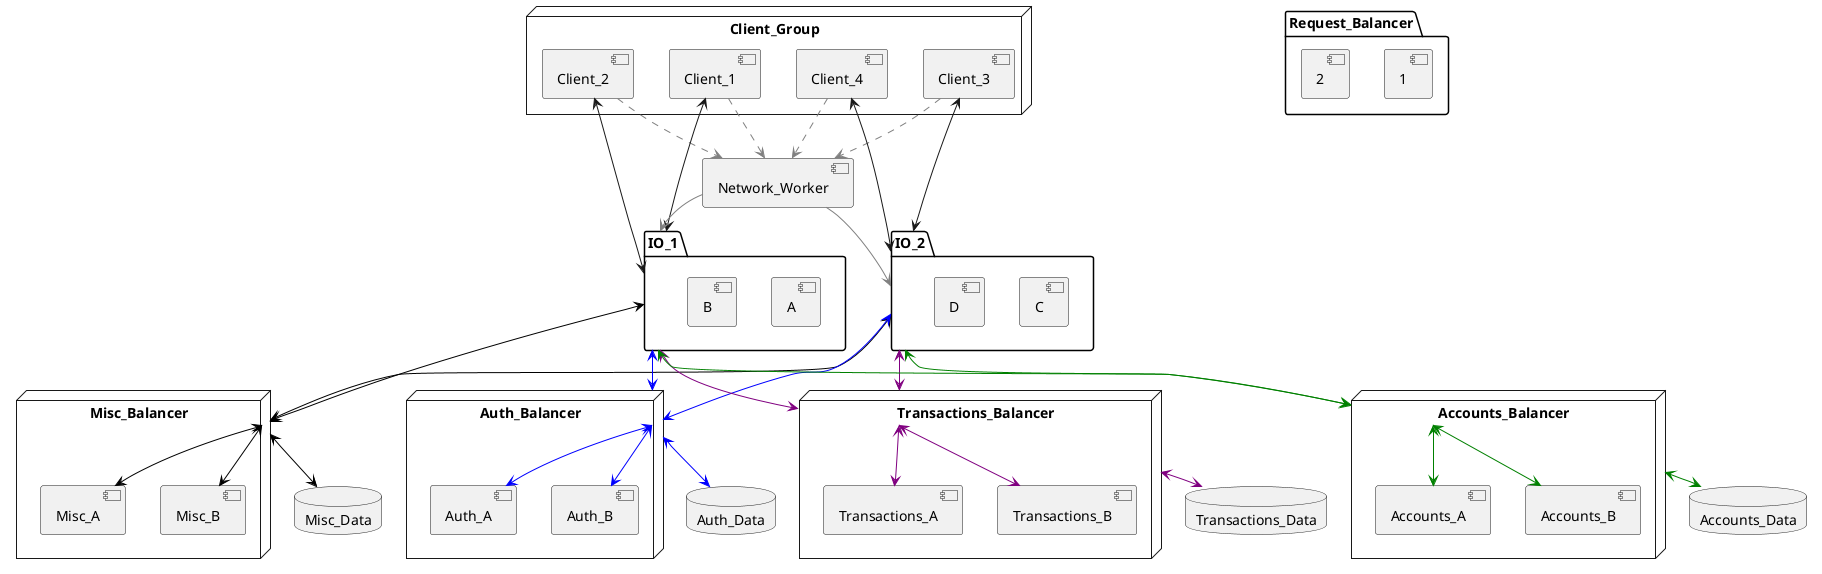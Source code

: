 
@startuml
node "Client_Group"{
    [Client_1]
    [Client_2]
    [Client_3]
    [Client_4]
}
Client_1 -down.> [Network_Worker] #Grey
Client_2 -down.> [Network_Worker]#Grey
Client_3 -down.> [Network_Worker]#Grey
Client_4 -down.> [Network_Worker]#Grey

Client_1 <-down-> IO_1
Client_2 <-down-> IO_1
Client_3 <-down-> IO_2
Client_4 <-down-> IO_2


package IO_1{
    [A]
    [B]
}

package IO_2{
    [C]
    [D]
}

Network_Worker -down-> IO_1#Grey
Network_Worker -down-> IO_2#Grey

package Request_Balancer{
    [1]
    [2]
}


database Misc_Data
node Misc_Balancer{
    [Misc_A]
    [Misc_B]
    Misc_Balancer <--> Misc_A#Black
    Misc_Balancer <-> Misc_B#Black
}

Misc_Balancer <-down-> Misc_Data#Black
IO_1 <-down-> Misc_Balancer #Black
IO_2 <-down-> Misc_Balancer#Black


database Auth_Data
node Auth_Balancer{
    [Auth_A]
    [Auth_B]
    Auth_Balancer <--> Auth_A#Blue
    Auth_Balancer <-> Auth_B#Blue
}

Auth_Balancer <-down-> Auth_Data#Blue
IO_1 <-down-> Auth_Balancer #Blue
IO_2 <-down-> Auth_Balancer #Blue


database Transactions_Data
node Transactions_Balancer{
    [Transactions_A]
    [Transactions_B]
    Transactions_Balancer <--> Transactions_A#Purple
    Transactions_Balancer <-> Transactions_B#Purple
}

Transactions_Balancer <-down-> Transactions_Data#Purple
IO_1 <-down-> Transactions_Balancer #Purple
IO_2 <-down-> Transactions_Balancer #Purple


database Accounts_Data
node Accounts_Balancer {
    [Accounts_A]
    [Accounts_B]
    Accounts_Balancer <--> Accounts_A #Green
    Accounts_Balancer <-> Accounts_B#Green
}

Accounts_Balancer <-down-> Accounts_Data#Green
IO_1 <-down-> Accounts_Balancer #Green
IO_2 <-down-> Accounts_Balancer #Green


@enduml